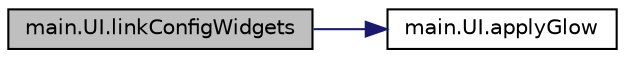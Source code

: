 digraph "main.UI.linkConfigWidgets"
{
 // LATEX_PDF_SIZE
  edge [fontname="Helvetica",fontsize="10",labelfontname="Helvetica",labelfontsize="10"];
  node [fontname="Helvetica",fontsize="10",shape=record];
  rankdir="LR";
  Node1 [label="main.UI.linkConfigWidgets",height=0.2,width=0.4,color="black", fillcolor="grey75", style="filled", fontcolor="black",tooltip=" "];
  Node1 -> Node2 [color="midnightblue",fontsize="10",style="solid",fontname="Helvetica"];
  Node2 [label="main.UI.applyGlow",height=0.2,width=0.4,color="black", fillcolor="white", style="filled",URL="$classmain_1_1_u_i.html#ab3aedd6d16f7ae28ad4a628a864374cd",tooltip=" "];
}
